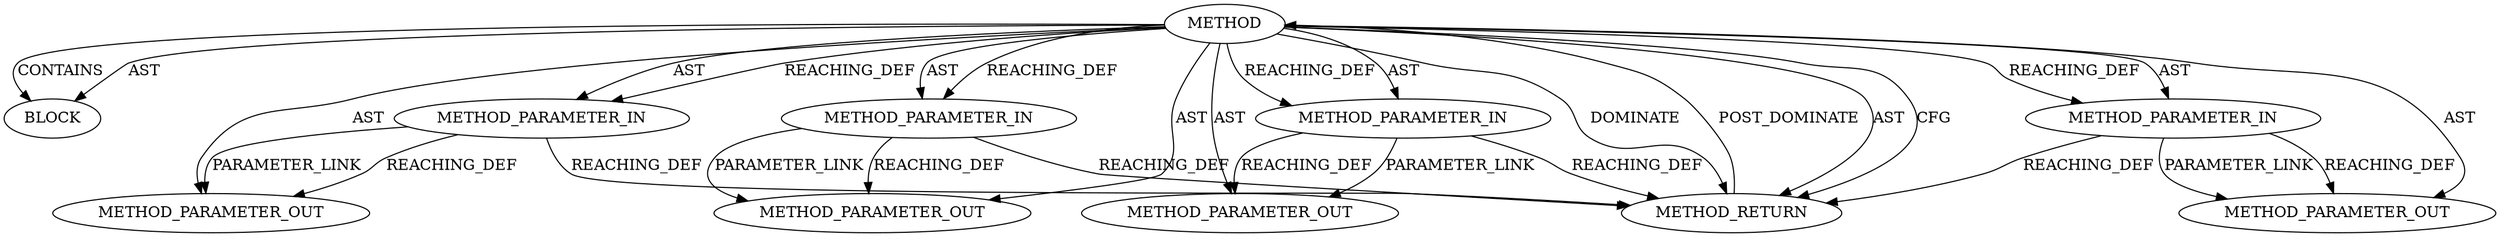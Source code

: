 digraph {
  20668 [label=BLOCK ORDER=1 ARGUMENT_INDEX=1 CODE="<empty>" TYPE_FULL_NAME="ANY"]
  22268 [label=METHOD_PARAMETER_OUT ORDER=1 CODE="p1" IS_VARIADIC=false TYPE_FULL_NAME="ANY" EVALUATION_STRATEGY="BY_VALUE" INDEX=1 NAME="p1"]
  20667 [label=METHOD_PARAMETER_IN ORDER=4 CODE="p4" IS_VARIADIC=false TYPE_FULL_NAME="ANY" EVALUATION_STRATEGY="BY_VALUE" INDEX=4 NAME="p4"]
  22269 [label=METHOD_PARAMETER_OUT ORDER=2 CODE="p2" IS_VARIADIC=false TYPE_FULL_NAME="ANY" EVALUATION_STRATEGY="BY_VALUE" INDEX=2 NAME="p2"]
  22270 [label=METHOD_PARAMETER_OUT ORDER=3 CODE="p3" IS_VARIADIC=false TYPE_FULL_NAME="ANY" EVALUATION_STRATEGY="BY_VALUE" INDEX=3 NAME="p3"]
  20665 [label=METHOD_PARAMETER_IN ORDER=2 CODE="p2" IS_VARIADIC=false TYPE_FULL_NAME="ANY" EVALUATION_STRATEGY="BY_VALUE" INDEX=2 NAME="p2"]
  20663 [label=METHOD AST_PARENT_TYPE="NAMESPACE_BLOCK" AST_PARENT_FULL_NAME="<global>" ORDER=0 CODE="<empty>" FULL_NAME="for_each_sg" IS_EXTERNAL=true FILENAME="<empty>" SIGNATURE="" NAME="for_each_sg"]
  20664 [label=METHOD_PARAMETER_IN ORDER=1 CODE="p1" IS_VARIADIC=false TYPE_FULL_NAME="ANY" EVALUATION_STRATEGY="BY_VALUE" INDEX=1 NAME="p1"]
  20666 [label=METHOD_PARAMETER_IN ORDER=3 CODE="p3" IS_VARIADIC=false TYPE_FULL_NAME="ANY" EVALUATION_STRATEGY="BY_VALUE" INDEX=3 NAME="p3"]
  20669 [label=METHOD_RETURN ORDER=2 CODE="RET" TYPE_FULL_NAME="ANY" EVALUATION_STRATEGY="BY_VALUE"]
  22271 [label=METHOD_PARAMETER_OUT ORDER=4 CODE="p4" IS_VARIADIC=false TYPE_FULL_NAME="ANY" EVALUATION_STRATEGY="BY_VALUE" INDEX=4 NAME="p4"]
  20667 -> 20669 [label=REACHING_DEF VARIABLE="p4"]
  20663 -> 20669 [label=AST ]
  20663 -> 22270 [label=AST ]
  20663 -> 20668 [label=CONTAINS ]
  20663 -> 22268 [label=AST ]
  20663 -> 22271 [label=AST ]
  20666 -> 22270 [label=PARAMETER_LINK ]
  20663 -> 20666 [label=AST ]
  20663 -> 20667 [label=REACHING_DEF VARIABLE=""]
  20669 -> 20663 [label=POST_DOMINATE ]
  20666 -> 22270 [label=REACHING_DEF VARIABLE="p3"]
  20663 -> 20669 [label=CFG ]
  20667 -> 22271 [label=REACHING_DEF VARIABLE="p4"]
  20663 -> 20664 [label=AST ]
  20663 -> 20667 [label=AST ]
  20666 -> 20669 [label=REACHING_DEF VARIABLE="p3"]
  20665 -> 22269 [label=REACHING_DEF VARIABLE="p2"]
  20663 -> 20666 [label=REACHING_DEF VARIABLE=""]
  20663 -> 20669 [label=DOMINATE ]
  20663 -> 22269 [label=AST ]
  20663 -> 20664 [label=REACHING_DEF VARIABLE=""]
  20664 -> 20669 [label=REACHING_DEF VARIABLE="p1"]
  20665 -> 20669 [label=REACHING_DEF VARIABLE="p2"]
  20664 -> 22268 [label=PARAMETER_LINK ]
  20663 -> 20668 [label=AST ]
  20663 -> 20665 [label=REACHING_DEF VARIABLE=""]
  20664 -> 22268 [label=REACHING_DEF VARIABLE="p1"]
  20665 -> 22269 [label=PARAMETER_LINK ]
  20667 -> 22271 [label=PARAMETER_LINK ]
  20663 -> 20665 [label=AST ]
}
